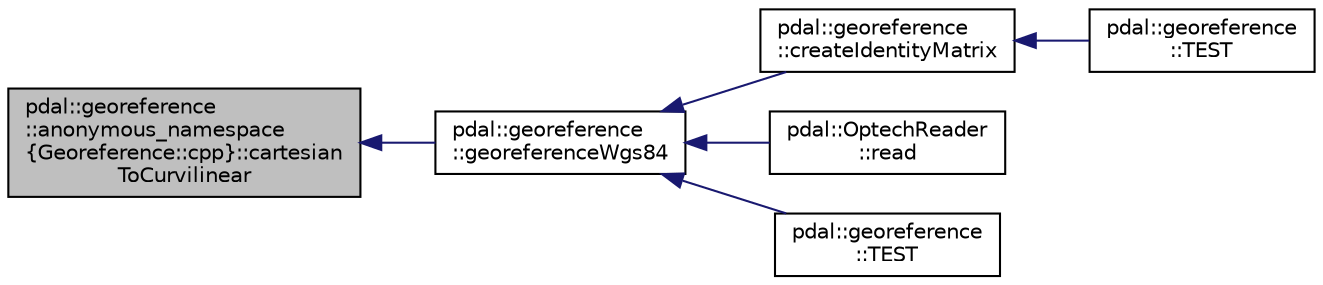 digraph "pdal::georeference::anonymous_namespace{Georeference::cpp}::cartesianToCurvilinear"
{
  edge [fontname="Helvetica",fontsize="10",labelfontname="Helvetica",labelfontsize="10"];
  node [fontname="Helvetica",fontsize="10",shape=record];
  rankdir="LR";
  Node1 [label="pdal::georeference\l::anonymous_namespace\l\{Georeference::cpp\}::cartesian\lToCurvilinear",height=0.2,width=0.4,color="black", fillcolor="grey75", style="filled", fontcolor="black"];
  Node1 -> Node2 [dir="back",color="midnightblue",fontsize="10",style="solid",fontname="Helvetica"];
  Node2 [label="pdal::georeference\l::georeferenceWgs84",height=0.2,width=0.4,color="black", fillcolor="white", style="filled",URL="$namespacepdal_1_1georeference.html#a2b566c71200350d9b85725c40eb5f8fa"];
  Node2 -> Node3 [dir="back",color="midnightblue",fontsize="10",style="solid",fontname="Helvetica"];
  Node3 [label="pdal::georeference\l::createIdentityMatrix",height=0.2,width=0.4,color="black", fillcolor="white", style="filled",URL="$namespacepdal_1_1georeference.html#a84094e4564a50476a3e5cd1506d4c422"];
  Node3 -> Node4 [dir="back",color="midnightblue",fontsize="10",style="solid",fontname="Helvetica"];
  Node4 [label="pdal::georeference\l::TEST",height=0.2,width=0.4,color="black", fillcolor="white", style="filled",URL="$namespacepdal_1_1georeference.html#a5d9890cc5cf56263c8627857b8273f28"];
  Node2 -> Node5 [dir="back",color="midnightblue",fontsize="10",style="solid",fontname="Helvetica"];
  Node5 [label="pdal::OptechReader\l::read",height=0.2,width=0.4,color="black", fillcolor="white", style="filled",URL="$classpdal_1_1OptechReader.html#ade8d12a284f4bc766e32852979462aec"];
  Node2 -> Node6 [dir="back",color="midnightblue",fontsize="10",style="solid",fontname="Helvetica"];
  Node6 [label="pdal::georeference\l::TEST",height=0.2,width=0.4,color="black", fillcolor="white", style="filled",URL="$namespacepdal_1_1georeference.html#ac6fcaefc645591d09008a4982e904c84"];
}
